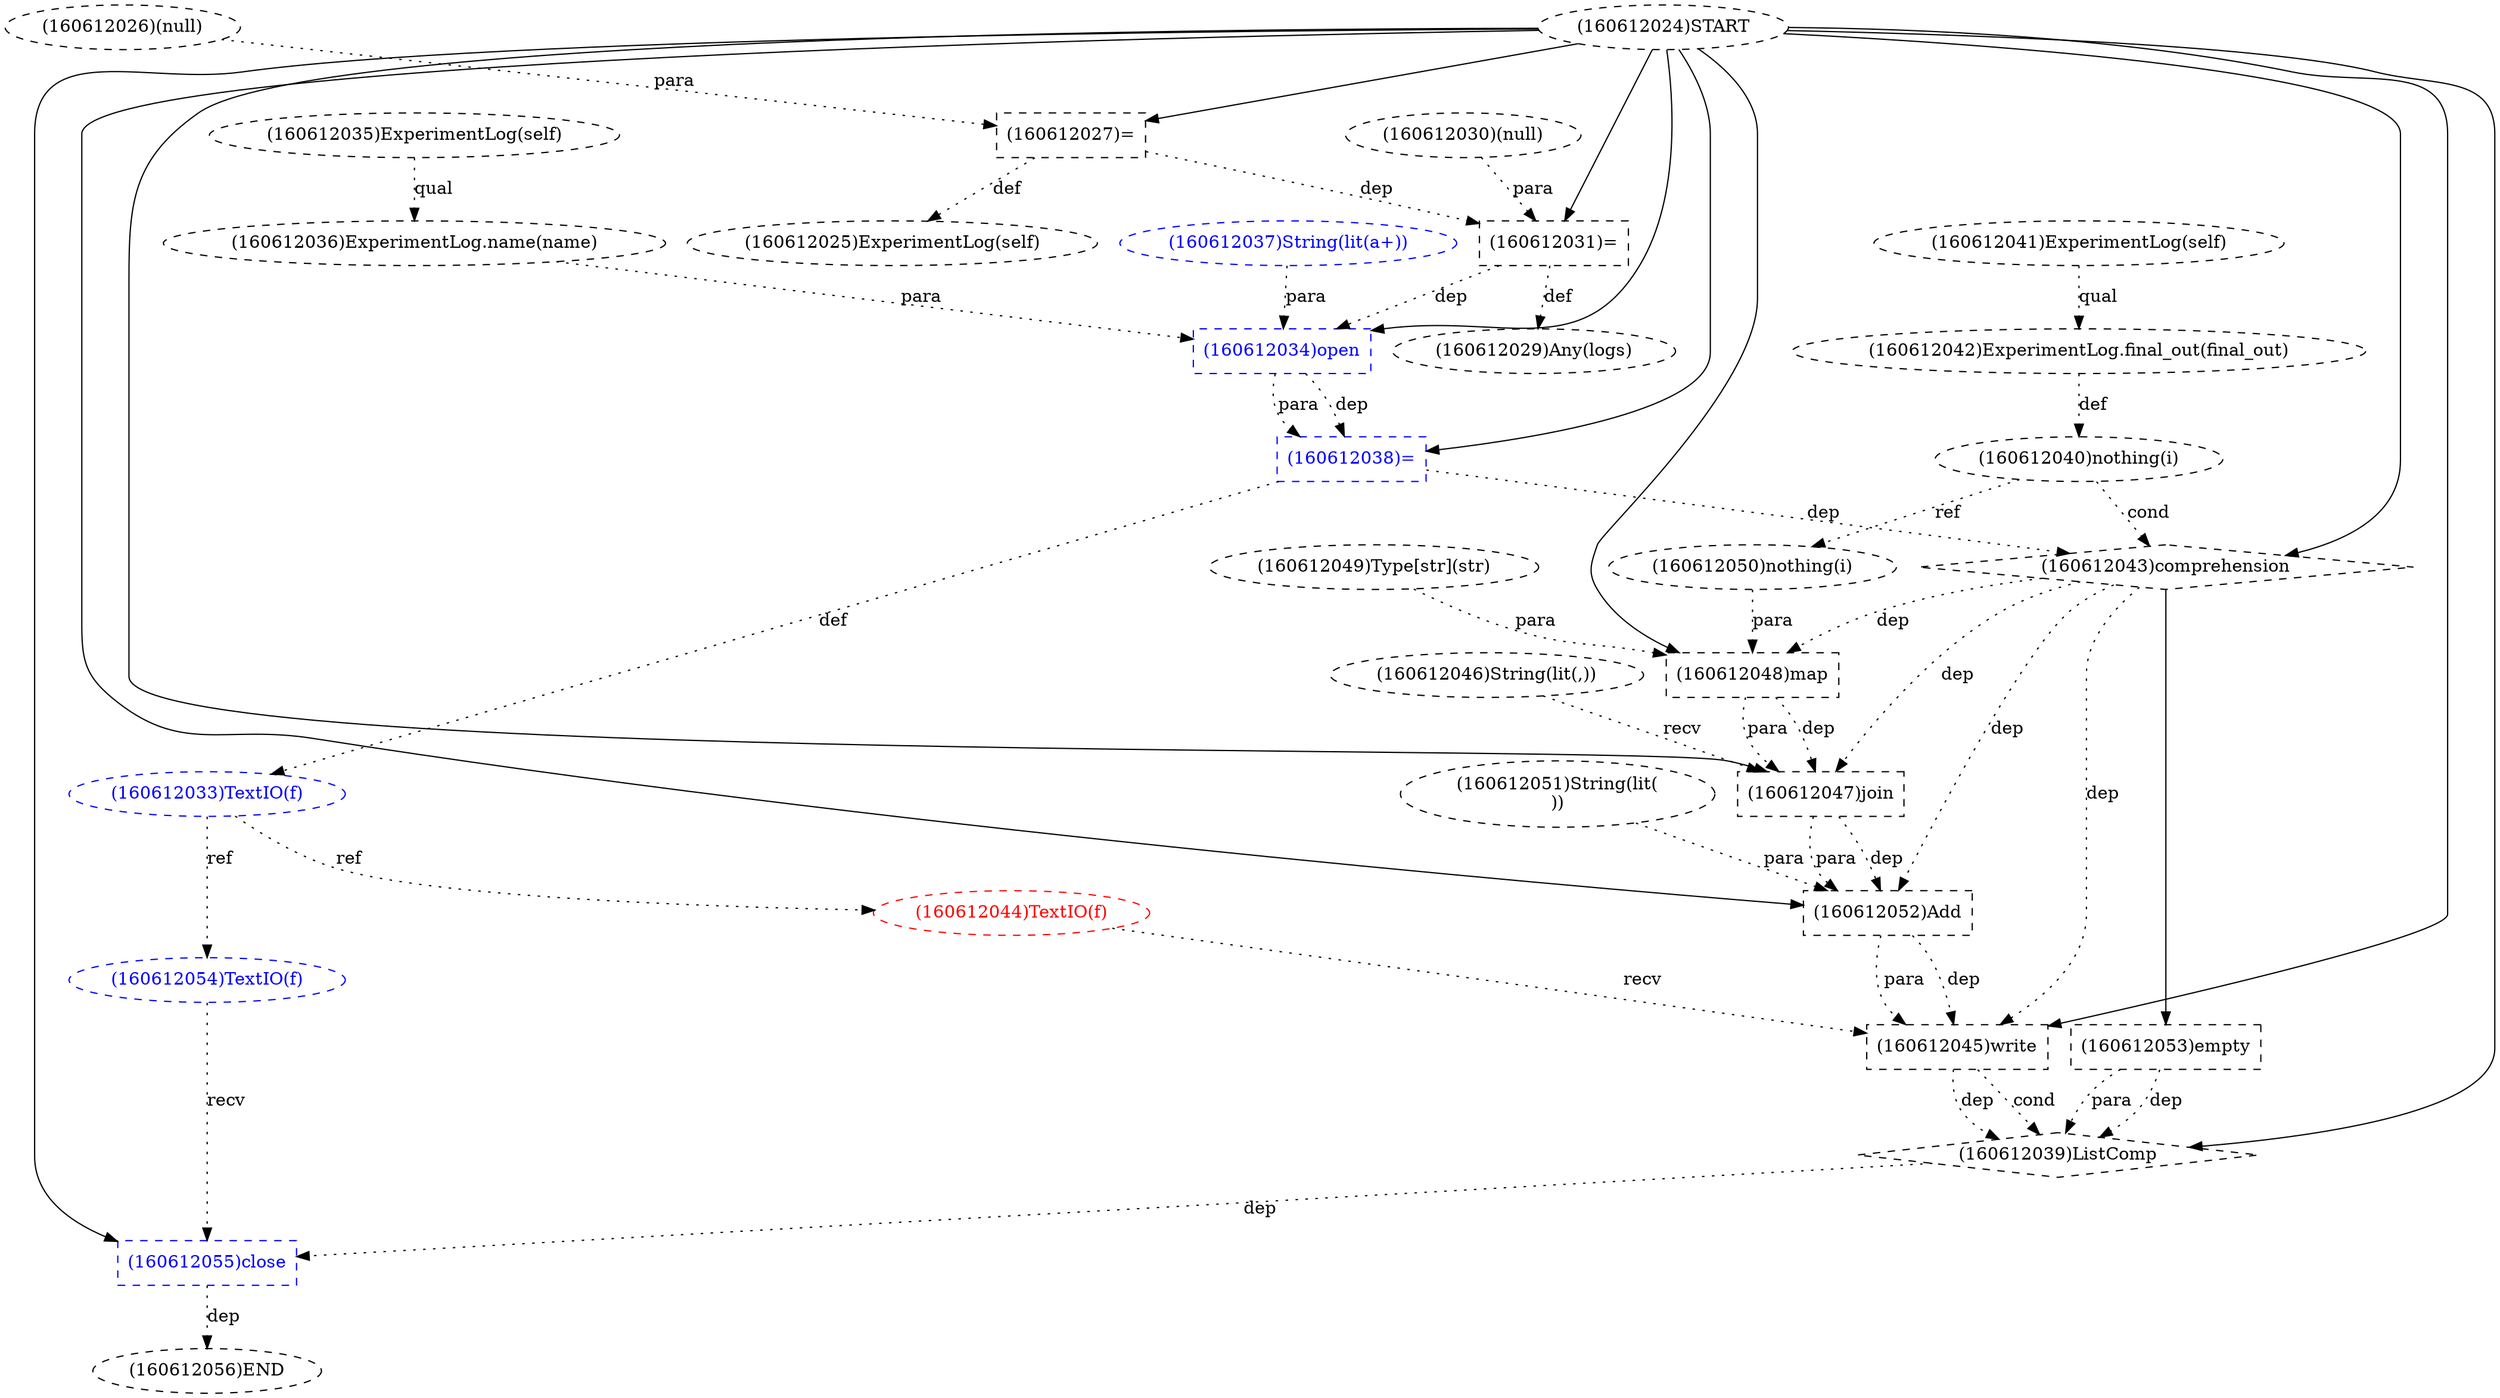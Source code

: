 digraph G {
1 [label="(160612043)comprehension" shape=diamond style=dashed]
2 [label="(160612024)START" style=dashed]
3 [label="(160612055)close" shape=box style=dashed color=blue fontcolor=blue]
4 [label="(160612034)open" shape=box style=dashed color=blue fontcolor=blue]
5 [label="(160612029)Any(logs)" shape=ellipse style=dashed]
6 [label="(160612036)ExperimentLog.name(name)" shape=ellipse style=dashed]
7 [label="(160612049)Type[str](str)" shape=ellipse style=dashed]
8 [label="(160612047)join" shape=box style=dashed]
9 [label="(160612039)ListComp" shape=diamond style=dashed]
10 [label="(160612051)String(lit(
))" shape=ellipse style=dashed]
11 [label="(160612037)String(lit(a+))" shape=ellipse style=dashed color=blue fontcolor=blue]
12 [label="(160612033)TextIO(f)" shape=ellipse style=dashed color=blue fontcolor=blue]
13 [label="(160612025)ExperimentLog(self)" shape=ellipse style=dashed]
14 [label="(160612042)ExperimentLog.final_out(final_out)" shape=ellipse style=dashed]
15 [label="(160612050)nothing(i)" shape=ellipse style=dashed]
16 [label="(160612026)(null)" shape=ellipse style=dashed]
17 [label="(160612054)TextIO(f)" shape=ellipse style=dashed color=blue fontcolor=blue]
18 [label="(160612031)=" shape=box style=dashed]
19 [label="(160612053)empty" shape=box style=dashed]
20 [label="(160612041)ExperimentLog(self)" shape=ellipse style=dashed]
21 [label="(160612052)Add" shape=box style=dashed]
22 [label="(160612040)nothing(i)" shape=ellipse style=dashed]
23 [label="(160612046)String(lit(,))" shape=ellipse style=dashed]
24 [label="(160612038)=" shape=box style=dashed color=blue fontcolor=blue]
25 [label="(160612035)ExperimentLog(self)" shape=ellipse style=dashed]
26 [label="(160612030)(null)" shape=ellipse style=dashed]
27 [label="(160612048)map" shape=box style=dashed]
28 [label="(160612045)write" shape=box style=dashed]
29 [label="(160612027)=" shape=box style=dashed]
30 [label="(160612056)END" style=dashed]
31 [label="(160612044)TextIO(f)" shape=ellipse style=dashed color=red fontcolor=red]
2 -> 1 [label="" style=solid];
22 -> 1 [label="cond" style=dotted];
24 -> 1 [label="dep" style=dotted];
2 -> 3 [label="" style=solid];
17 -> 3 [label="recv" style=dotted];
9 -> 3 [label="dep" style=dotted];
2 -> 4 [label="" style=solid];
6 -> 4 [label="para" style=dotted];
11 -> 4 [label="para" style=dotted];
18 -> 4 [label="dep" style=dotted];
18 -> 5 [label="def" style=dotted];
25 -> 6 [label="qual" style=dotted];
2 -> 8 [label="" style=solid];
23 -> 8 [label="recv" style=dotted];
27 -> 8 [label="dep" style=dotted];
27 -> 8 [label="para" style=dotted];
1 -> 8 [label="dep" style=dotted];
2 -> 9 [label="" style=solid];
28 -> 9 [label="dep" style=dotted];
28 -> 9 [label="cond" style=dotted];
19 -> 9 [label="dep" style=dotted];
19 -> 9 [label="para" style=dotted];
24 -> 12 [label="def" style=dotted];
29 -> 13 [label="def" style=dotted];
20 -> 14 [label="qual" style=dotted];
22 -> 15 [label="ref" style=dotted];
12 -> 17 [label="ref" style=dotted];
2 -> 18 [label="" style=solid];
26 -> 18 [label="para" style=dotted];
29 -> 18 [label="dep" style=dotted];
1 -> 19 [label="" style=solid];
2 -> 21 [label="" style=solid];
8 -> 21 [label="dep" style=dotted];
8 -> 21 [label="para" style=dotted];
10 -> 21 [label="para" style=dotted];
1 -> 21 [label="dep" style=dotted];
14 -> 22 [label="def" style=dotted];
2 -> 24 [label="" style=solid];
4 -> 24 [label="dep" style=dotted];
4 -> 24 [label="para" style=dotted];
2 -> 27 [label="" style=solid];
7 -> 27 [label="para" style=dotted];
15 -> 27 [label="para" style=dotted];
1 -> 27 [label="dep" style=dotted];
2 -> 28 [label="" style=solid];
31 -> 28 [label="recv" style=dotted];
21 -> 28 [label="dep" style=dotted];
21 -> 28 [label="para" style=dotted];
1 -> 28 [label="dep" style=dotted];
2 -> 29 [label="" style=solid];
16 -> 29 [label="para" style=dotted];
3 -> 30 [label="dep" style=dotted];
12 -> 31 [label="ref" style=dotted];
}